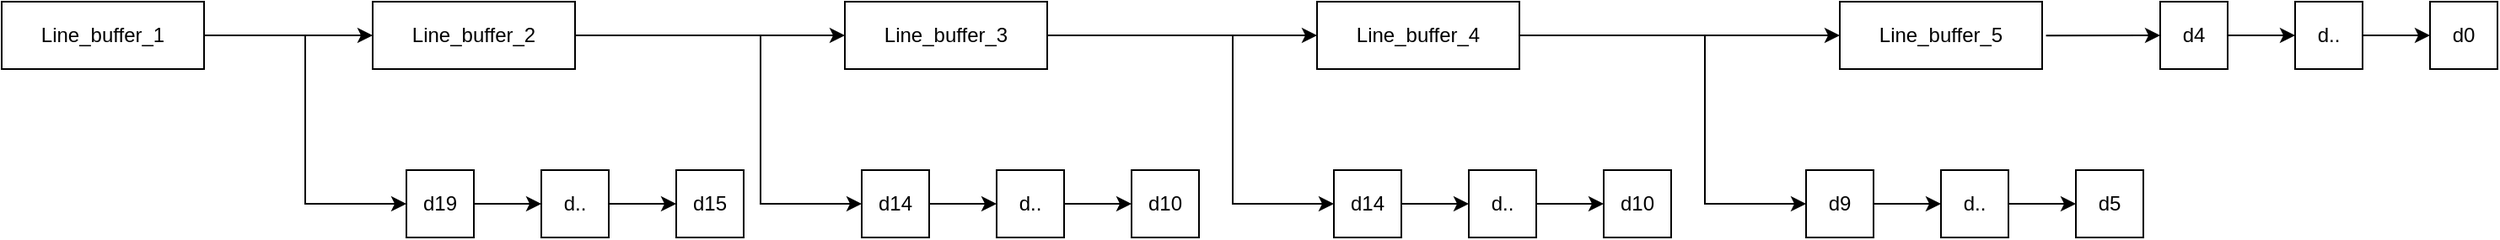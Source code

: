 <mxfile version="24.9.1">
  <diagram name="Page-1" id="g4qXW3BQraEy_AZE0QJB">
    <mxGraphModel dx="2035" dy="1013" grid="1" gridSize="10" guides="1" tooltips="1" connect="1" arrows="1" fold="1" page="1" pageScale="1" pageWidth="850" pageHeight="1100" math="0" shadow="0">
      <root>
        <mxCell id="0" />
        <mxCell id="1" parent="0" />
        <mxCell id="0CdiC7lVXGRy8pzWBtaX-1" value="Line_buffer_1" style="rounded=0;whiteSpace=wrap;html=1;" parent="1" vertex="1">
          <mxGeometry x="280" y="360" width="120" height="40" as="geometry" />
        </mxCell>
        <mxCell id="0CdiC7lVXGRy8pzWBtaX-7" value="Line_buffer_2" style="rounded=0;whiteSpace=wrap;html=1;" parent="1" vertex="1">
          <mxGeometry x="500" y="360" width="120" height="40" as="geometry" />
        </mxCell>
        <mxCell id="0CdiC7lVXGRy8pzWBtaX-14" value="" style="endArrow=classic;html=1;rounded=0;exitX=1;exitY=0.5;exitDx=0;exitDy=0;entryX=0;entryY=0.5;entryDx=0;entryDy=0;" parent="1" source="0CdiC7lVXGRy8pzWBtaX-1" target="0CdiC7lVXGRy8pzWBtaX-7" edge="1">
          <mxGeometry width="50" height="50" relative="1" as="geometry">
            <mxPoint x="410" y="450" as="sourcePoint" />
            <mxPoint x="460" y="400" as="targetPoint" />
          </mxGeometry>
        </mxCell>
        <mxCell id="0CdiC7lVXGRy8pzWBtaX-15" value="" style="endArrow=classic;html=1;rounded=0;" parent="1" edge="1">
          <mxGeometry width="50" height="50" relative="1" as="geometry">
            <mxPoint x="460" y="380" as="sourcePoint" />
            <mxPoint x="520" y="480" as="targetPoint" />
            <Array as="points">
              <mxPoint x="460" y="480" />
            </Array>
          </mxGeometry>
        </mxCell>
        <mxCell id="0CdiC7lVXGRy8pzWBtaX-16" value="" style="endArrow=classic;html=1;rounded=0;exitX=1;exitY=0.5;exitDx=0;exitDy=0;entryX=0;entryY=0.5;entryDx=0;entryDy=0;" parent="1" source="0CdiC7lVXGRy8pzWBtaX-7" edge="1" target="0CdiC7lVXGRy8pzWBtaX-17">
          <mxGeometry width="50" height="50" relative="1" as="geometry">
            <mxPoint x="600" y="379.66" as="sourcePoint" />
            <mxPoint x="680" y="379.66" as="targetPoint" />
          </mxGeometry>
        </mxCell>
        <mxCell id="0CdiC7lVXGRy8pzWBtaX-17" value="Line_buffer_3" style="rounded=0;whiteSpace=wrap;html=1;" parent="1" vertex="1">
          <mxGeometry x="780" y="360" width="120" height="40" as="geometry" />
        </mxCell>
        <mxCell id="0CdiC7lVXGRy8pzWBtaX-18" value="" style="endArrow=classic;html=1;rounded=0;exitX=1;exitY=0.5;exitDx=0;exitDy=0;" parent="1" source="0CdiC7lVXGRy8pzWBtaX-17" edge="1" target="lLt-1EE2n1AX8kDy37Z9-1">
          <mxGeometry width="50" height="50" relative="1" as="geometry">
            <mxPoint x="920" y="430" as="sourcePoint" />
            <mxPoint x="940" y="380" as="targetPoint" />
          </mxGeometry>
        </mxCell>
        <mxCell id="8vL3I7tltaLsaMj2PIX5-1" value="d19" style="rounded=0;whiteSpace=wrap;html=1;" parent="1" vertex="1">
          <mxGeometry x="520" y="460" width="40" height="40" as="geometry" />
        </mxCell>
        <mxCell id="8vL3I7tltaLsaMj2PIX5-2" value="" style="endArrow=classic;html=1;rounded=0;exitX=1;exitY=0.5;exitDx=0;exitDy=0;" parent="1" source="8vL3I7tltaLsaMj2PIX5-1" edge="1">
          <mxGeometry width="50" height="50" relative="1" as="geometry">
            <mxPoint x="580" y="480" as="sourcePoint" />
            <mxPoint x="600" y="480" as="targetPoint" />
          </mxGeometry>
        </mxCell>
        <mxCell id="8vL3I7tltaLsaMj2PIX5-3" value="d.." style="rounded=0;whiteSpace=wrap;html=1;" parent="1" vertex="1">
          <mxGeometry x="600" y="460" width="40" height="40" as="geometry" />
        </mxCell>
        <mxCell id="8vL3I7tltaLsaMj2PIX5-4" value="d15" style="rounded=0;whiteSpace=wrap;html=1;" parent="1" vertex="1">
          <mxGeometry x="680" y="460" width="40" height="40" as="geometry" />
        </mxCell>
        <mxCell id="8vL3I7tltaLsaMj2PIX5-5" value="" style="endArrow=classic;html=1;rounded=0;exitX=1;exitY=0.5;exitDx=0;exitDy=0;entryX=0;entryY=0.5;entryDx=0;entryDy=0;" parent="1" source="8vL3I7tltaLsaMj2PIX5-3" target="8vL3I7tltaLsaMj2PIX5-4" edge="1">
          <mxGeometry width="50" height="50" relative="1" as="geometry">
            <mxPoint x="670" y="460" as="sourcePoint" />
            <mxPoint x="720" y="410" as="targetPoint" />
          </mxGeometry>
        </mxCell>
        <mxCell id="lLt-1EE2n1AX8kDy37Z9-1" value="Line_buffer_4" style="rounded=0;whiteSpace=wrap;html=1;" vertex="1" parent="1">
          <mxGeometry x="1060" y="360" width="120" height="40" as="geometry" />
        </mxCell>
        <mxCell id="lLt-1EE2n1AX8kDy37Z9-2" value="Line_buffer_5" style="rounded=0;whiteSpace=wrap;html=1;" vertex="1" parent="1">
          <mxGeometry x="1370" y="360" width="120" height="40" as="geometry" />
        </mxCell>
        <mxCell id="lLt-1EE2n1AX8kDy37Z9-3" value="" style="endArrow=classic;html=1;rounded=0;entryX=0;entryY=0.5;entryDx=0;entryDy=0;exitX=1;exitY=0.5;exitDx=0;exitDy=0;" edge="1" parent="1" source="lLt-1EE2n1AX8kDy37Z9-1" target="lLt-1EE2n1AX8kDy37Z9-2">
          <mxGeometry width="50" height="50" relative="1" as="geometry">
            <mxPoint x="960" y="480" as="sourcePoint" />
            <mxPoint x="1010" y="430" as="targetPoint" />
          </mxGeometry>
        </mxCell>
        <mxCell id="lLt-1EE2n1AX8kDy37Z9-5" value="" style="endArrow=classic;html=1;rounded=0;" edge="1" parent="1">
          <mxGeometry width="50" height="50" relative="1" as="geometry">
            <mxPoint x="730" y="380" as="sourcePoint" />
            <mxPoint x="790" y="480" as="targetPoint" />
            <Array as="points">
              <mxPoint x="730" y="480" />
            </Array>
          </mxGeometry>
        </mxCell>
        <mxCell id="lLt-1EE2n1AX8kDy37Z9-6" value="d14" style="rounded=0;whiteSpace=wrap;html=1;" vertex="1" parent="1">
          <mxGeometry x="790" y="460" width="40" height="40" as="geometry" />
        </mxCell>
        <mxCell id="lLt-1EE2n1AX8kDy37Z9-7" value="" style="endArrow=classic;html=1;rounded=0;exitX=1;exitY=0.5;exitDx=0;exitDy=0;" edge="1" parent="1" source="lLt-1EE2n1AX8kDy37Z9-6">
          <mxGeometry width="50" height="50" relative="1" as="geometry">
            <mxPoint x="850" y="480" as="sourcePoint" />
            <mxPoint x="870" y="480" as="targetPoint" />
          </mxGeometry>
        </mxCell>
        <mxCell id="lLt-1EE2n1AX8kDy37Z9-8" value="d.." style="rounded=0;whiteSpace=wrap;html=1;" vertex="1" parent="1">
          <mxGeometry x="870" y="460" width="40" height="40" as="geometry" />
        </mxCell>
        <mxCell id="lLt-1EE2n1AX8kDy37Z9-9" value="d10" style="rounded=0;whiteSpace=wrap;html=1;" vertex="1" parent="1">
          <mxGeometry x="950" y="460" width="40" height="40" as="geometry" />
        </mxCell>
        <mxCell id="lLt-1EE2n1AX8kDy37Z9-10" value="" style="endArrow=classic;html=1;rounded=0;exitX=1;exitY=0.5;exitDx=0;exitDy=0;entryX=0;entryY=0.5;entryDx=0;entryDy=0;" edge="1" parent="1" source="lLt-1EE2n1AX8kDy37Z9-8" target="lLt-1EE2n1AX8kDy37Z9-9">
          <mxGeometry width="50" height="50" relative="1" as="geometry">
            <mxPoint x="940" y="460" as="sourcePoint" />
            <mxPoint x="990" y="410" as="targetPoint" />
          </mxGeometry>
        </mxCell>
        <mxCell id="lLt-1EE2n1AX8kDy37Z9-11" value="" style="endArrow=classic;html=1;rounded=0;" edge="1" parent="1">
          <mxGeometry width="50" height="50" relative="1" as="geometry">
            <mxPoint x="1010" y="380" as="sourcePoint" />
            <mxPoint x="1070" y="480" as="targetPoint" />
            <Array as="points">
              <mxPoint x="1010" y="480" />
            </Array>
          </mxGeometry>
        </mxCell>
        <mxCell id="lLt-1EE2n1AX8kDy37Z9-12" value="d14" style="rounded=0;whiteSpace=wrap;html=1;" vertex="1" parent="1">
          <mxGeometry x="1070" y="460" width="40" height="40" as="geometry" />
        </mxCell>
        <mxCell id="lLt-1EE2n1AX8kDy37Z9-13" value="" style="endArrow=classic;html=1;rounded=0;exitX=1;exitY=0.5;exitDx=0;exitDy=0;" edge="1" parent="1" source="lLt-1EE2n1AX8kDy37Z9-12">
          <mxGeometry width="50" height="50" relative="1" as="geometry">
            <mxPoint x="1130" y="480" as="sourcePoint" />
            <mxPoint x="1150" y="480" as="targetPoint" />
          </mxGeometry>
        </mxCell>
        <mxCell id="lLt-1EE2n1AX8kDy37Z9-14" value="d.." style="rounded=0;whiteSpace=wrap;html=1;" vertex="1" parent="1">
          <mxGeometry x="1150" y="460" width="40" height="40" as="geometry" />
        </mxCell>
        <mxCell id="lLt-1EE2n1AX8kDy37Z9-15" value="d10" style="rounded=0;whiteSpace=wrap;html=1;" vertex="1" parent="1">
          <mxGeometry x="1230" y="460" width="40" height="40" as="geometry" />
        </mxCell>
        <mxCell id="lLt-1EE2n1AX8kDy37Z9-16" value="" style="endArrow=classic;html=1;rounded=0;exitX=1;exitY=0.5;exitDx=0;exitDy=0;entryX=0;entryY=0.5;entryDx=0;entryDy=0;" edge="1" parent="1" source="lLt-1EE2n1AX8kDy37Z9-14" target="lLt-1EE2n1AX8kDy37Z9-15">
          <mxGeometry width="50" height="50" relative="1" as="geometry">
            <mxPoint x="1220" y="460" as="sourcePoint" />
            <mxPoint x="1270" y="410" as="targetPoint" />
          </mxGeometry>
        </mxCell>
        <mxCell id="lLt-1EE2n1AX8kDy37Z9-17" value="" style="endArrow=classic;html=1;rounded=0;" edge="1" parent="1">
          <mxGeometry width="50" height="50" relative="1" as="geometry">
            <mxPoint x="1290" y="380" as="sourcePoint" />
            <mxPoint x="1350" y="480" as="targetPoint" />
            <Array as="points">
              <mxPoint x="1290" y="480" />
            </Array>
          </mxGeometry>
        </mxCell>
        <mxCell id="lLt-1EE2n1AX8kDy37Z9-18" value="d9" style="rounded=0;whiteSpace=wrap;html=1;" vertex="1" parent="1">
          <mxGeometry x="1350" y="460" width="40" height="40" as="geometry" />
        </mxCell>
        <mxCell id="lLt-1EE2n1AX8kDy37Z9-19" value="" style="endArrow=classic;html=1;rounded=0;exitX=1;exitY=0.5;exitDx=0;exitDy=0;" edge="1" parent="1" source="lLt-1EE2n1AX8kDy37Z9-18">
          <mxGeometry width="50" height="50" relative="1" as="geometry">
            <mxPoint x="1410" y="480" as="sourcePoint" />
            <mxPoint x="1430" y="480" as="targetPoint" />
          </mxGeometry>
        </mxCell>
        <mxCell id="lLt-1EE2n1AX8kDy37Z9-20" value="d.." style="rounded=0;whiteSpace=wrap;html=1;" vertex="1" parent="1">
          <mxGeometry x="1430" y="460" width="40" height="40" as="geometry" />
        </mxCell>
        <mxCell id="lLt-1EE2n1AX8kDy37Z9-21" value="d5" style="rounded=0;whiteSpace=wrap;html=1;" vertex="1" parent="1">
          <mxGeometry x="1510" y="460" width="40" height="40" as="geometry" />
        </mxCell>
        <mxCell id="lLt-1EE2n1AX8kDy37Z9-22" value="" style="endArrow=classic;html=1;rounded=0;exitX=1;exitY=0.5;exitDx=0;exitDy=0;entryX=0;entryY=0.5;entryDx=0;entryDy=0;" edge="1" parent="1" source="lLt-1EE2n1AX8kDy37Z9-20" target="lLt-1EE2n1AX8kDy37Z9-21">
          <mxGeometry width="50" height="50" relative="1" as="geometry">
            <mxPoint x="1500" y="460" as="sourcePoint" />
            <mxPoint x="1550" y="410" as="targetPoint" />
          </mxGeometry>
        </mxCell>
        <mxCell id="lLt-1EE2n1AX8kDy37Z9-23" value="d4" style="rounded=0;whiteSpace=wrap;html=1;" vertex="1" parent="1">
          <mxGeometry x="1560" y="360" width="40" height="40" as="geometry" />
        </mxCell>
        <mxCell id="lLt-1EE2n1AX8kDy37Z9-24" value="" style="endArrow=classic;html=1;rounded=0;exitX=1;exitY=0.5;exitDx=0;exitDy=0;" edge="1" parent="1" source="lLt-1EE2n1AX8kDy37Z9-23">
          <mxGeometry width="50" height="50" relative="1" as="geometry">
            <mxPoint x="1620" y="380" as="sourcePoint" />
            <mxPoint x="1640" y="380" as="targetPoint" />
          </mxGeometry>
        </mxCell>
        <mxCell id="lLt-1EE2n1AX8kDy37Z9-25" value="d.." style="rounded=0;whiteSpace=wrap;html=1;" vertex="1" parent="1">
          <mxGeometry x="1640" y="360" width="40" height="40" as="geometry" />
        </mxCell>
        <mxCell id="lLt-1EE2n1AX8kDy37Z9-26" value="d0" style="rounded=0;whiteSpace=wrap;html=1;" vertex="1" parent="1">
          <mxGeometry x="1720" y="360" width="40" height="40" as="geometry" />
        </mxCell>
        <mxCell id="lLt-1EE2n1AX8kDy37Z9-27" value="" style="endArrow=classic;html=1;rounded=0;exitX=1;exitY=0.5;exitDx=0;exitDy=0;entryX=0;entryY=0.5;entryDx=0;entryDy=0;" edge="1" parent="1" source="lLt-1EE2n1AX8kDy37Z9-25" target="lLt-1EE2n1AX8kDy37Z9-26">
          <mxGeometry width="50" height="50" relative="1" as="geometry">
            <mxPoint x="1710" y="360" as="sourcePoint" />
            <mxPoint x="1760" y="310" as="targetPoint" />
          </mxGeometry>
        </mxCell>
        <mxCell id="lLt-1EE2n1AX8kDy37Z9-28" value="" style="endArrow=classic;html=1;rounded=0;entryX=0;entryY=0.5;entryDx=0;entryDy=0;exitX=1.019;exitY=0.503;exitDx=0;exitDy=0;exitPerimeter=0;" edge="1" parent="1" source="lLt-1EE2n1AX8kDy37Z9-2" target="lLt-1EE2n1AX8kDy37Z9-23">
          <mxGeometry width="50" height="50" relative="1" as="geometry">
            <mxPoint x="1560" y="399" as="sourcePoint" />
            <mxPoint x="1750" y="399" as="targetPoint" />
          </mxGeometry>
        </mxCell>
      </root>
    </mxGraphModel>
  </diagram>
</mxfile>

